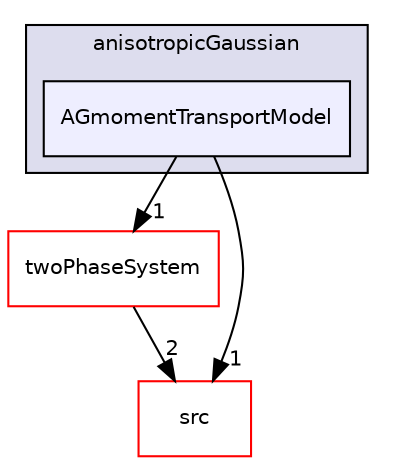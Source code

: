 digraph "AGmomentTransportModel" {
  bgcolor=transparent;
  compound=true
  node [ fontsize="10", fontname="Helvetica"];
  edge [ labelfontsize="10", labelfontname="Helvetica"];
  subgraph clusterdir_20f0deba41ea973f19d31e362ab6c4a7 {
    graph [ bgcolor="#ddddee", pencolor="black", label="anisotropicGaussian" fontname="Helvetica", fontsize="10", URL="dir_20f0deba41ea973f19d31e362ab6c4a7.html"]
  dir_b82d5b2d5bda1dc4f208ef01d6a9c723 [shape=box, label="AGmomentTransportModel", style="filled", fillcolor="#eeeeff", pencolor="black", URL="dir_b82d5b2d5bda1dc4f208ef01d6a9c723.html"];
  }
  dir_c8dd8d838525102dfd397a50c2714810 [shape=box label="twoPhaseSystem" color="red" URL="dir_c8dd8d838525102dfd397a50c2714810.html"];
  dir_68267d1309a1af8e8297ef4c3efbcdba [shape=box label="src" color="red" URL="dir_68267d1309a1af8e8297ef4c3efbcdba.html"];
  dir_c8dd8d838525102dfd397a50c2714810->dir_68267d1309a1af8e8297ef4c3efbcdba [headlabel="2", labeldistance=1.5 headhref="dir_000038_000000.html"];
  dir_b82d5b2d5bda1dc4f208ef01d6a9c723->dir_c8dd8d838525102dfd397a50c2714810 [headlabel="1", labeldistance=1.5 headhref="dir_000013_000038.html"];
  dir_b82d5b2d5bda1dc4f208ef01d6a9c723->dir_68267d1309a1af8e8297ef4c3efbcdba [headlabel="1", labeldistance=1.5 headhref="dir_000013_000000.html"];
}
